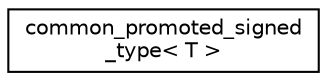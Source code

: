 digraph "Graphical Class Hierarchy"
{
 // LATEX_PDF_SIZE
  edge [fontname="Helvetica",fontsize="10",labelfontname="Helvetica",labelfontsize="10"];
  node [fontname="Helvetica",fontsize="10",shape=record];
  rankdir="LR";
  Node0 [label="common_promoted_signed\l_type\< T \>",height=0.2,width=0.4,color="black", fillcolor="white", style="filled",URL="$structarm__compute_1_1test_1_1common__promoted__signed__type.xhtml",tooltip="Find the signed promoted common type."];
}
